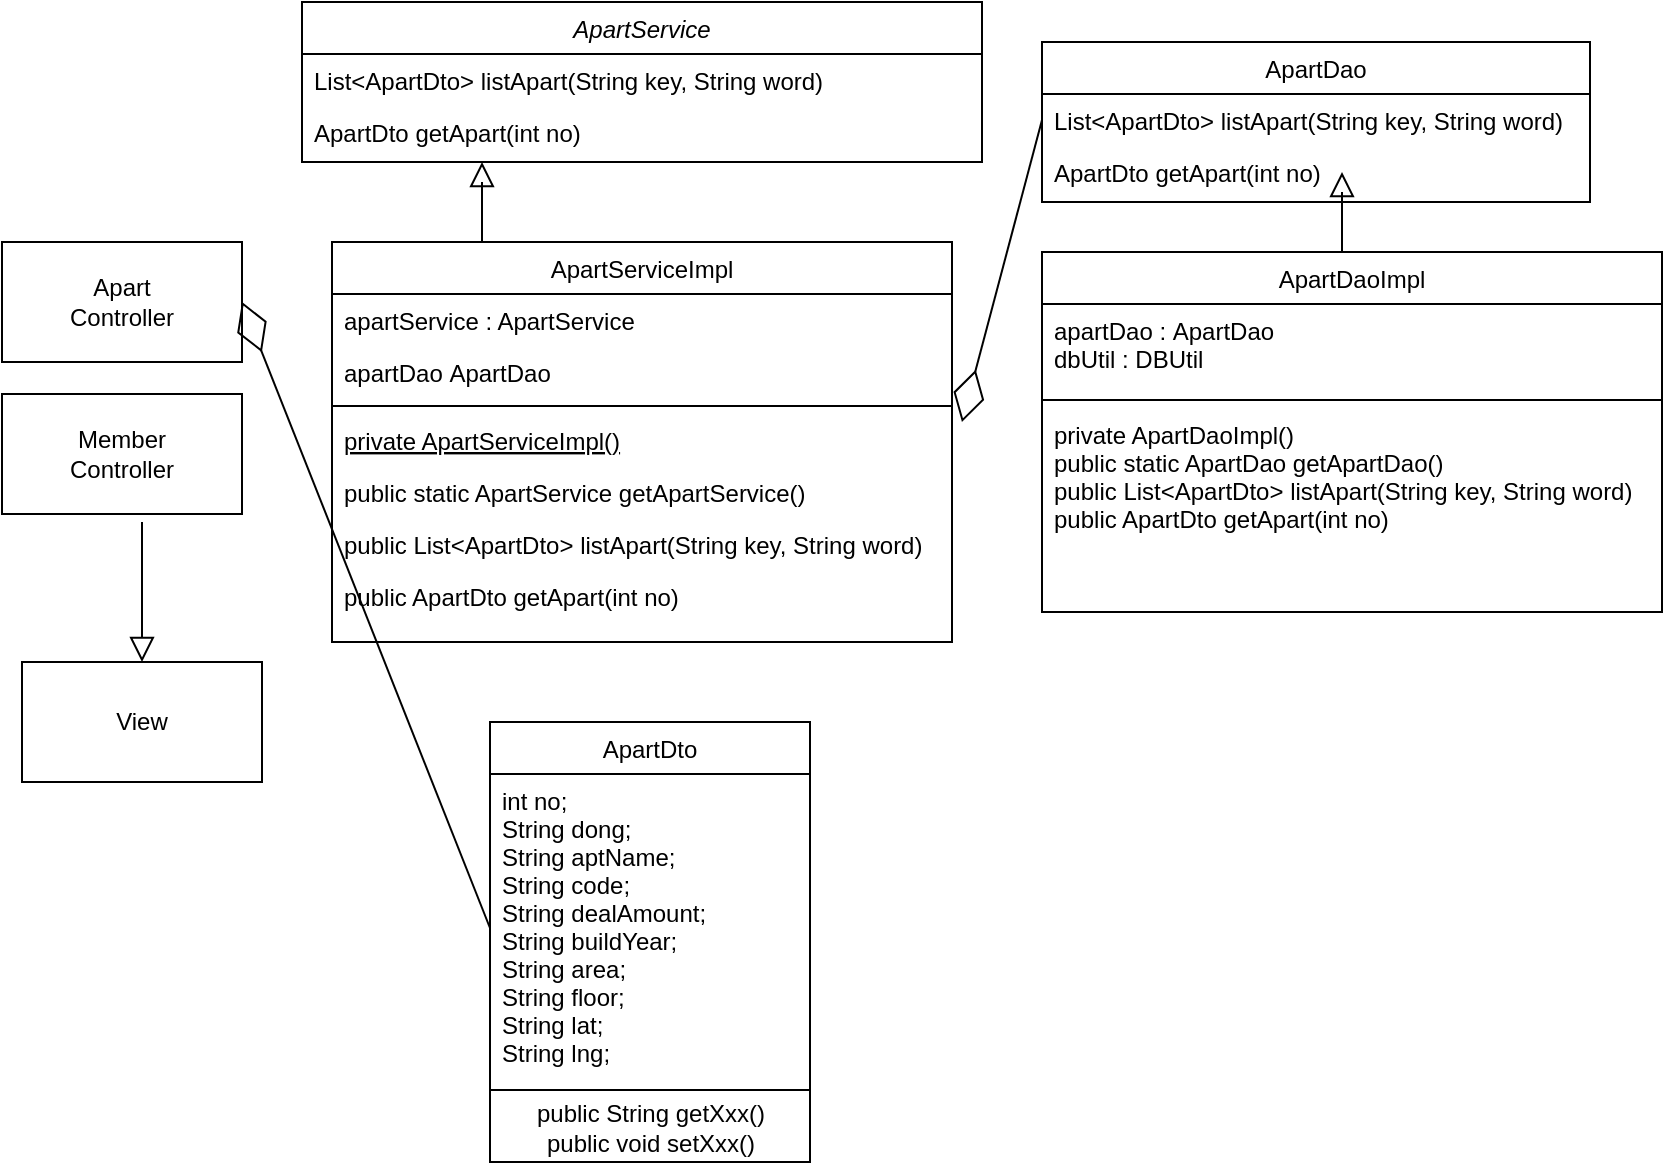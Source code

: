 <mxfile version="15.5.2" type="github">
  <diagram id="C5RBs43oDa-KdzZeNtuy" name="Page-1">
    <mxGraphModel dx="798" dy="662" grid="1" gridSize="10" guides="1" tooltips="1" connect="1" arrows="1" fold="1" page="1" pageScale="1" pageWidth="827" pageHeight="1169" math="0" shadow="0">
      <root>
        <mxCell id="WIyWlLk6GJQsqaUBKTNV-0" />
        <mxCell id="WIyWlLk6GJQsqaUBKTNV-1" parent="WIyWlLk6GJQsqaUBKTNV-0" />
        <mxCell id="zkfFHV4jXpPFQw0GAbJ--0" value="ApartService&#xa;" style="swimlane;fontStyle=2;align=center;verticalAlign=top;childLayout=stackLayout;horizontal=1;startSize=26;horizontalStack=0;resizeParent=1;resizeLast=0;collapsible=1;marginBottom=0;rounded=0;shadow=0;strokeWidth=1;" parent="WIyWlLk6GJQsqaUBKTNV-1" vertex="1">
          <mxGeometry x="160" y="120" width="340" height="80" as="geometry">
            <mxRectangle x="230" y="140" width="160" height="26" as="alternateBounds" />
          </mxGeometry>
        </mxCell>
        <mxCell id="zkfFHV4jXpPFQw0GAbJ--1" value="	List&lt;ApartDto&gt; listApart(String key, String word) &#xa;" style="text;align=left;verticalAlign=top;spacingLeft=4;spacingRight=4;overflow=hidden;rotatable=0;points=[[0,0.5],[1,0.5]];portConstraint=eastwest;" parent="zkfFHV4jXpPFQw0GAbJ--0" vertex="1">
          <mxGeometry y="26" width="340" height="26" as="geometry" />
        </mxCell>
        <mxCell id="zkfFHV4jXpPFQw0GAbJ--2" value="	ApartDto getApart(int no) " style="text;align=left;verticalAlign=top;spacingLeft=4;spacingRight=4;overflow=hidden;rotatable=0;points=[[0,0.5],[1,0.5]];portConstraint=eastwest;rounded=0;shadow=0;html=0;" parent="zkfFHV4jXpPFQw0GAbJ--0" vertex="1">
          <mxGeometry y="52" width="340" height="26" as="geometry" />
        </mxCell>
        <mxCell id="zkfFHV4jXpPFQw0GAbJ--6" value="ApartServiceImpl&#xa;" style="swimlane;fontStyle=0;align=center;verticalAlign=top;childLayout=stackLayout;horizontal=1;startSize=26;horizontalStack=0;resizeParent=1;resizeLast=0;collapsible=1;marginBottom=0;rounded=0;shadow=0;strokeWidth=1;" parent="WIyWlLk6GJQsqaUBKTNV-1" vertex="1">
          <mxGeometry x="175" y="240" width="310" height="200" as="geometry">
            <mxRectangle x="130" y="380" width="160" height="26" as="alternateBounds" />
          </mxGeometry>
        </mxCell>
        <mxCell id="zkfFHV4jXpPFQw0GAbJ--7" value="apartService : ApartService" style="text;align=left;verticalAlign=top;spacingLeft=4;spacingRight=4;overflow=hidden;rotatable=0;points=[[0,0.5],[1,0.5]];portConstraint=eastwest;" parent="zkfFHV4jXpPFQw0GAbJ--6" vertex="1">
          <mxGeometry y="26" width="310" height="26" as="geometry" />
        </mxCell>
        <mxCell id="zkfFHV4jXpPFQw0GAbJ--8" value="apartDao ApartDao" style="text;align=left;verticalAlign=top;spacingLeft=4;spacingRight=4;overflow=hidden;rotatable=0;points=[[0,0.5],[1,0.5]];portConstraint=eastwest;rounded=0;shadow=0;html=0;" parent="zkfFHV4jXpPFQw0GAbJ--6" vertex="1">
          <mxGeometry y="52" width="310" height="26" as="geometry" />
        </mxCell>
        <mxCell id="zkfFHV4jXpPFQw0GAbJ--9" value="" style="line;html=1;strokeWidth=1;align=left;verticalAlign=middle;spacingTop=-1;spacingLeft=3;spacingRight=3;rotatable=0;labelPosition=right;points=[];portConstraint=eastwest;" parent="zkfFHV4jXpPFQw0GAbJ--6" vertex="1">
          <mxGeometry y="78" width="310" height="8" as="geometry" />
        </mxCell>
        <mxCell id="zkfFHV4jXpPFQw0GAbJ--10" value="private ApartServiceImpl()" style="text;align=left;verticalAlign=top;spacingLeft=4;spacingRight=4;overflow=hidden;rotatable=0;points=[[0,0.5],[1,0.5]];portConstraint=eastwest;fontStyle=4" parent="zkfFHV4jXpPFQw0GAbJ--6" vertex="1">
          <mxGeometry y="86" width="310" height="26" as="geometry" />
        </mxCell>
        <mxCell id="zkfFHV4jXpPFQw0GAbJ--11" value="	public static ApartService getApartService()" style="text;align=left;verticalAlign=top;spacingLeft=4;spacingRight=4;overflow=hidden;rotatable=0;points=[[0,0.5],[1,0.5]];portConstraint=eastwest;" parent="zkfFHV4jXpPFQw0GAbJ--6" vertex="1">
          <mxGeometry y="112" width="310" height="26" as="geometry" />
        </mxCell>
        <mxCell id="CiIYVEL3it8EvJjRxlsi-13" value="	public List&lt;ApartDto&gt; listApart(String key, String word)" style="text;align=left;verticalAlign=top;spacingLeft=4;spacingRight=4;overflow=hidden;rotatable=0;points=[[0,0.5],[1,0.5]];portConstraint=eastwest;" vertex="1" parent="zkfFHV4jXpPFQw0GAbJ--6">
          <mxGeometry y="138" width="310" height="26" as="geometry" />
        </mxCell>
        <mxCell id="CiIYVEL3it8EvJjRxlsi-12" value="	public ApartDto getApart(int no)" style="text;align=left;verticalAlign=top;spacingLeft=4;spacingRight=4;overflow=hidden;rotatable=0;points=[[0,0.5],[1,0.5]];portConstraint=eastwest;" vertex="1" parent="zkfFHV4jXpPFQw0GAbJ--6">
          <mxGeometry y="164" width="310" height="26" as="geometry" />
        </mxCell>
        <mxCell id="zkfFHV4jXpPFQw0GAbJ--13" value="ApartDto&#xa;" style="swimlane;fontStyle=0;align=center;verticalAlign=top;childLayout=stackLayout;horizontal=1;startSize=26;horizontalStack=0;resizeParent=1;resizeLast=0;collapsible=1;marginBottom=0;rounded=0;shadow=0;strokeWidth=1;" parent="WIyWlLk6GJQsqaUBKTNV-1" vertex="1">
          <mxGeometry x="254" y="480" width="160" height="220" as="geometry">
            <mxRectangle x="340" y="380" width="170" height="26" as="alternateBounds" />
          </mxGeometry>
        </mxCell>
        <mxCell id="zkfFHV4jXpPFQw0GAbJ--14" value="int no;&#xa;	String dong;&#xa;	String aptName;&#xa;	String code;&#xa;	String dealAmount;&#xa;	String buildYear;&#xa;	String area;&#xa;	String floor;&#xa;	String lat;&#xa;	String lng;" style="text;align=left;verticalAlign=top;spacingLeft=4;spacingRight=4;overflow=hidden;rotatable=0;points=[[0,0.5],[1,0.5]];portConstraint=eastwest;" parent="zkfFHV4jXpPFQw0GAbJ--13" vertex="1">
          <mxGeometry y="26" width="160" height="154" as="geometry" />
        </mxCell>
        <mxCell id="zkfFHV4jXpPFQw0GAbJ--15" value="" style="line;html=1;strokeWidth=1;align=left;verticalAlign=middle;spacingTop=-1;spacingLeft=3;spacingRight=3;rotatable=0;labelPosition=right;points=[];portConstraint=eastwest;" parent="zkfFHV4jXpPFQw0GAbJ--13" vertex="1">
          <mxGeometry y="180" width="160" height="8" as="geometry" />
        </mxCell>
        <mxCell id="CiIYVEL3it8EvJjRxlsi-21" value="public String getXxx()&lt;br&gt;public void setXxx()" style="text;html=1;align=center;verticalAlign=middle;resizable=0;points=[];autosize=1;strokeColor=none;fillColor=none;" vertex="1" parent="zkfFHV4jXpPFQw0GAbJ--13">
          <mxGeometry y="188" width="160" height="30" as="geometry" />
        </mxCell>
        <mxCell id="zkfFHV4jXpPFQw0GAbJ--16" value="" style="endArrow=block;endSize=10;endFill=0;shadow=0;strokeWidth=1;rounded=0;edgeStyle=elbowEdgeStyle;elbow=vertical;" parent="WIyWlLk6GJQsqaUBKTNV-1" source="zkfFHV4jXpPFQw0GAbJ--6" target="zkfFHV4jXpPFQw0GAbJ--0" edge="1">
          <mxGeometry width="160" relative="1" as="geometry">
            <mxPoint x="140" y="373" as="sourcePoint" />
            <mxPoint x="240" y="271" as="targetPoint" />
            <Array as="points">
              <mxPoint x="250" y="210" />
              <mxPoint x="105" y="280" />
            </Array>
          </mxGeometry>
        </mxCell>
        <mxCell id="CiIYVEL3it8EvJjRxlsi-0" value="ApartDaoImpl&#xa;" style="swimlane;fontStyle=0;align=center;verticalAlign=top;childLayout=stackLayout;horizontal=1;startSize=26;horizontalStack=0;resizeParent=1;resizeLast=0;collapsible=1;marginBottom=0;rounded=0;shadow=0;strokeWidth=1;" vertex="1" parent="WIyWlLk6GJQsqaUBKTNV-1">
          <mxGeometry x="530" y="245" width="310" height="180" as="geometry">
            <mxRectangle x="340" y="380" width="170" height="26" as="alternateBounds" />
          </mxGeometry>
        </mxCell>
        <mxCell id="CiIYVEL3it8EvJjRxlsi-1" value="apartDao : ApartDao&#xa;dbUtil : DBUtil" style="text;align=left;verticalAlign=top;spacingLeft=4;spacingRight=4;overflow=hidden;rotatable=0;points=[[0,0.5],[1,0.5]];portConstraint=eastwest;" vertex="1" parent="CiIYVEL3it8EvJjRxlsi-0">
          <mxGeometry y="26" width="310" height="44" as="geometry" />
        </mxCell>
        <mxCell id="CiIYVEL3it8EvJjRxlsi-2" value="" style="line;html=1;strokeWidth=1;align=left;verticalAlign=middle;spacingTop=-1;spacingLeft=3;spacingRight=3;rotatable=0;labelPosition=right;points=[];portConstraint=eastwest;" vertex="1" parent="CiIYVEL3it8EvJjRxlsi-0">
          <mxGeometry y="70" width="310" height="8" as="geometry" />
        </mxCell>
        <mxCell id="CiIYVEL3it8EvJjRxlsi-15" value="private ApartDaoImpl()&#xa;public static ApartDao getApartDao()&#xa;public List&lt;ApartDto&gt; listApart(String key, String word)&#xa;public ApartDto getApart(int no)&#xa;" style="text;align=left;verticalAlign=top;spacingLeft=4;spacingRight=4;overflow=hidden;rotatable=0;points=[[0,0.5],[1,0.5]];portConstraint=eastwest;" vertex="1" parent="CiIYVEL3it8EvJjRxlsi-0">
          <mxGeometry y="78" width="310" height="102" as="geometry" />
        </mxCell>
        <mxCell id="CiIYVEL3it8EvJjRxlsi-3" value="ApartDao&#xa;" style="swimlane;fontStyle=0;align=center;verticalAlign=top;childLayout=stackLayout;horizontal=1;startSize=26;horizontalStack=0;resizeParent=1;resizeLast=0;collapsible=1;marginBottom=0;rounded=0;shadow=0;strokeWidth=1;" vertex="1" parent="WIyWlLk6GJQsqaUBKTNV-1">
          <mxGeometry x="530" y="140" width="274" height="80" as="geometry">
            <mxRectangle x="340" y="380" width="170" height="26" as="alternateBounds" />
          </mxGeometry>
        </mxCell>
        <mxCell id="CiIYVEL3it8EvJjRxlsi-4" value="List&lt;ApartDto&gt; listApart(String key, String word)" style="text;align=left;verticalAlign=top;spacingLeft=4;spacingRight=4;overflow=hidden;rotatable=0;points=[[0,0.5],[1,0.5]];portConstraint=eastwest;" vertex="1" parent="CiIYVEL3it8EvJjRxlsi-3">
          <mxGeometry y="26" width="274" height="26" as="geometry" />
        </mxCell>
        <mxCell id="CiIYVEL3it8EvJjRxlsi-14" value="ApartDto getApart(int no)" style="text;align=left;verticalAlign=top;spacingLeft=4;spacingRight=4;overflow=hidden;rotatable=0;points=[[0,0.5],[1,0.5]];portConstraint=eastwest;" vertex="1" parent="CiIYVEL3it8EvJjRxlsi-3">
          <mxGeometry y="52" width="274" height="26" as="geometry" />
        </mxCell>
        <mxCell id="CiIYVEL3it8EvJjRxlsi-9" value="Apart&lt;br&gt;Controller" style="whiteSpace=wrap;html=1;" vertex="1" parent="WIyWlLk6GJQsqaUBKTNV-1">
          <mxGeometry x="10" y="240" width="120" height="60" as="geometry" />
        </mxCell>
        <mxCell id="CiIYVEL3it8EvJjRxlsi-10" value="Member&lt;br&gt;Controller" style="whiteSpace=wrap;html=1;" vertex="1" parent="WIyWlLk6GJQsqaUBKTNV-1">
          <mxGeometry x="10" y="316" width="120" height="60" as="geometry" />
        </mxCell>
        <mxCell id="CiIYVEL3it8EvJjRxlsi-11" value="View" style="whiteSpace=wrap;html=1;" vertex="1" parent="WIyWlLk6GJQsqaUBKTNV-1">
          <mxGeometry x="20" y="450" width="120" height="60" as="geometry" />
        </mxCell>
        <mxCell id="CiIYVEL3it8EvJjRxlsi-18" value="" style="endArrow=block;endSize=10;endFill=0;shadow=0;strokeWidth=1;rounded=0;edgeStyle=elbowEdgeStyle;elbow=vertical;" edge="1" parent="WIyWlLk6GJQsqaUBKTNV-1">
          <mxGeometry width="160" relative="1" as="geometry">
            <mxPoint x="680" y="245" as="sourcePoint" />
            <mxPoint x="680" y="205" as="targetPoint" />
            <Array as="points">
              <mxPoint x="680" y="215" />
              <mxPoint x="535" y="285" />
            </Array>
          </mxGeometry>
        </mxCell>
        <mxCell id="CiIYVEL3it8EvJjRxlsi-19" value="" style="endArrow=diamondThin;endFill=0;endSize=24;html=1;rounded=0;exitX=0;exitY=0.5;exitDx=0;exitDy=0;entryX=1.016;entryY=0.154;entryDx=0;entryDy=0;entryPerimeter=0;" edge="1" parent="WIyWlLk6GJQsqaUBKTNV-1" source="CiIYVEL3it8EvJjRxlsi-4" target="zkfFHV4jXpPFQw0GAbJ--10">
          <mxGeometry width="160" relative="1" as="geometry">
            <mxPoint x="510" y="540" as="sourcePoint" />
            <mxPoint x="670" y="540" as="targetPoint" />
          </mxGeometry>
        </mxCell>
        <mxCell id="CiIYVEL3it8EvJjRxlsi-22" value="" style="endArrow=diamondThin;endFill=0;endSize=24;html=1;rounded=0;exitX=0;exitY=0.5;exitDx=0;exitDy=0;entryX=1;entryY=0.5;entryDx=0;entryDy=0;" edge="1" parent="WIyWlLk6GJQsqaUBKTNV-1" source="zkfFHV4jXpPFQw0GAbJ--14" target="CiIYVEL3it8EvJjRxlsi-9">
          <mxGeometry width="160" relative="1" as="geometry">
            <mxPoint x="540" y="189" as="sourcePoint" />
            <mxPoint x="499.96" y="340.004" as="targetPoint" />
          </mxGeometry>
        </mxCell>
        <mxCell id="CiIYVEL3it8EvJjRxlsi-23" value="" style="endArrow=block;endSize=10;endFill=0;shadow=0;strokeWidth=1;rounded=0;edgeStyle=elbowEdgeStyle;elbow=vertical;entryX=0.5;entryY=0;entryDx=0;entryDy=0;" edge="1" parent="WIyWlLk6GJQsqaUBKTNV-1" target="CiIYVEL3it8EvJjRxlsi-11">
          <mxGeometry width="160" relative="1" as="geometry">
            <mxPoint x="80" y="380" as="sourcePoint" />
            <mxPoint x="260" y="210" as="targetPoint" />
            <Array as="points">
              <mxPoint x="100" y="390" />
            </Array>
          </mxGeometry>
        </mxCell>
      </root>
    </mxGraphModel>
  </diagram>
</mxfile>
